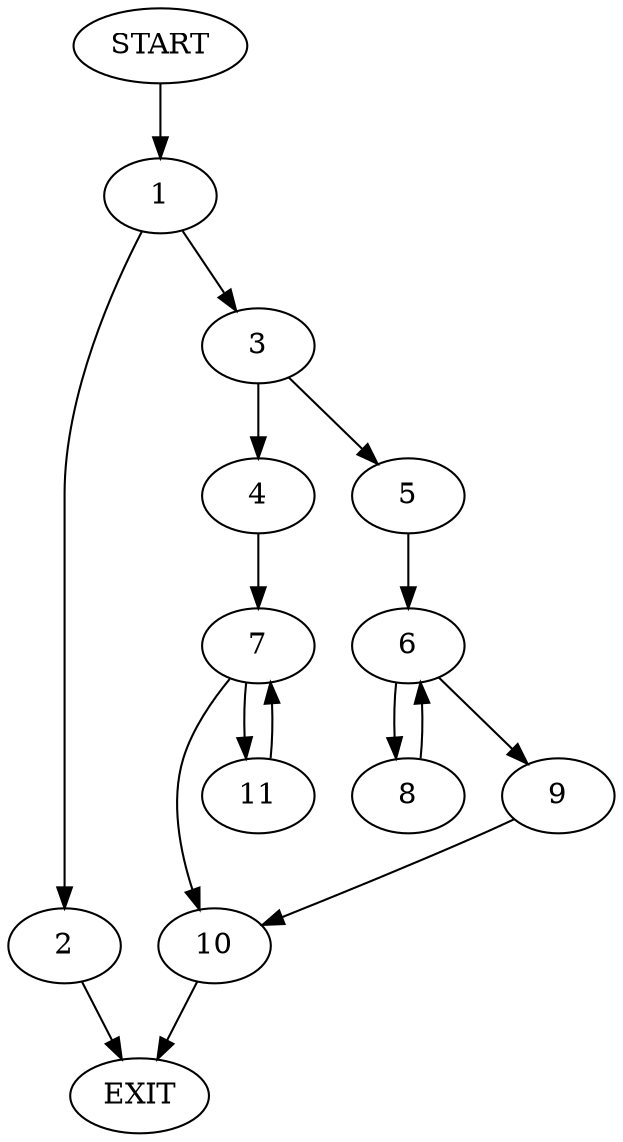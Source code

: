 digraph {
0 [label="START"]
12 [label="EXIT"]
0 -> 1
1 -> 2
1 -> 3
2 -> 12
3 -> 4
3 -> 5
5 -> 6
4 -> 7
6 -> 8
6 -> 9
8 -> 6
9 -> 10
10 -> 12
7 -> 11
7 -> 10
11 -> 7
}
